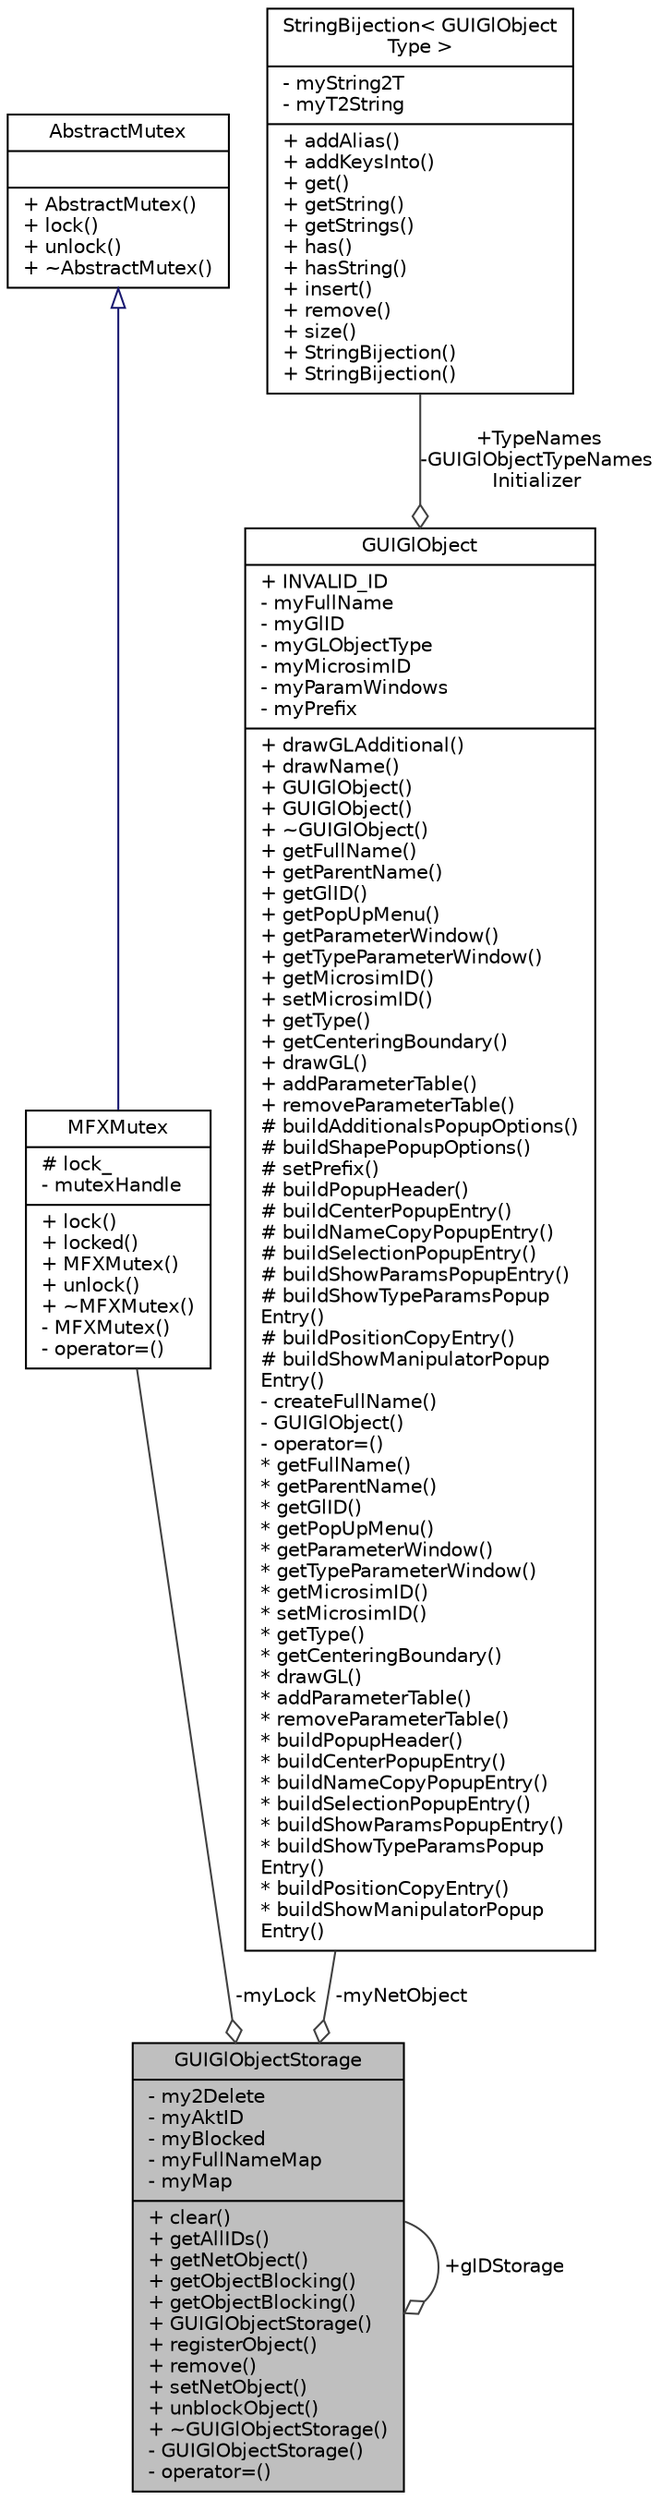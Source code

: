 digraph "GUIGlObjectStorage"
{
  edge [fontname="Helvetica",fontsize="10",labelfontname="Helvetica",labelfontsize="10"];
  node [fontname="Helvetica",fontsize="10",shape=record];
  Node1 [label="{GUIGlObjectStorage\n|- my2Delete\l- myAktID\l- myBlocked\l- myFullNameMap\l- myMap\l|+ clear()\l+ getAllIDs()\l+ getNetObject()\l+ getObjectBlocking()\l+ getObjectBlocking()\l+ GUIGlObjectStorage()\l+ registerObject()\l+ remove()\l+ setNetObject()\l+ unblockObject()\l+ ~GUIGlObjectStorage()\l- GUIGlObjectStorage()\l- operator=()\l}",height=0.2,width=0.4,color="black", fillcolor="grey75", style="filled", fontcolor="black"];
  Node2 -> Node1 [color="grey25",fontsize="10",style="solid",label=" -myLock" ,arrowhead="odiamond",fontname="Helvetica"];
  Node2 [label="{MFXMutex\n|# lock_\l- mutexHandle\l|+ lock()\l+ locked()\l+ MFXMutex()\l+ unlock()\l+ ~MFXMutex()\l- MFXMutex()\l- operator=()\l}",height=0.2,width=0.4,color="black", fillcolor="white", style="filled",URL="$d9/d79/class_m_f_x_mutex.html"];
  Node3 -> Node2 [dir="back",color="midnightblue",fontsize="10",style="solid",arrowtail="onormal",fontname="Helvetica"];
  Node3 [label="{AbstractMutex\n||+ AbstractMutex()\l+ lock()\l+ unlock()\l+ ~AbstractMutex()\l}",height=0.2,width=0.4,color="black", fillcolor="white", style="filled",URL="$d1/d30/class_abstract_mutex.html",tooltip="An abstract class for encapsulating mutex implementations. "];
  Node4 -> Node1 [color="grey25",fontsize="10",style="solid",label=" -myNetObject" ,arrowhead="odiamond",fontname="Helvetica"];
  Node4 [label="{GUIGlObject\n|+ INVALID_ID\l- myFullName\l- myGlID\l- myGLObjectType\l- myMicrosimID\l- myParamWindows\l- myPrefix\l|+ drawGLAdditional()\l+ drawName()\l+ GUIGlObject()\l+ GUIGlObject()\l+ ~GUIGlObject()\l+ getFullName()\l+ getParentName()\l+ getGlID()\l+ getPopUpMenu()\l+ getParameterWindow()\l+ getTypeParameterWindow()\l+ getMicrosimID()\l+ setMicrosimID()\l+ getType()\l+ getCenteringBoundary()\l+ drawGL()\l+ addParameterTable()\l+ removeParameterTable()\l# buildAdditionalsPopupOptions()\l# buildShapePopupOptions()\l# setPrefix()\l# buildPopupHeader()\l# buildCenterPopupEntry()\l# buildNameCopyPopupEntry()\l# buildSelectionPopupEntry()\l# buildShowParamsPopupEntry()\l# buildShowTypeParamsPopup\lEntry()\l# buildPositionCopyEntry()\l# buildShowManipulatorPopup\lEntry()\l- createFullName()\l- GUIGlObject()\l- operator=()\l* getFullName()\l* getParentName()\l* getGlID()\l* getPopUpMenu()\l* getParameterWindow()\l* getTypeParameterWindow()\l* getMicrosimID()\l* setMicrosimID()\l* getType()\l* getCenteringBoundary()\l* drawGL()\l* addParameterTable()\l* removeParameterTable()\l* buildPopupHeader()\l* buildCenterPopupEntry()\l* buildNameCopyPopupEntry()\l* buildSelectionPopupEntry()\l* buildShowParamsPopupEntry()\l* buildShowTypeParamsPopup\lEntry()\l* buildPositionCopyEntry()\l* buildShowManipulatorPopup\lEntry()\l}",height=0.2,width=0.4,color="black", fillcolor="white", style="filled",URL="$de/d94/class_g_u_i_gl_object.html"];
  Node5 -> Node4 [color="grey25",fontsize="10",style="solid",label=" +TypeNames\n-GUIGlObjectTypeNames\lInitializer" ,arrowhead="odiamond",fontname="Helvetica"];
  Node5 [label="{StringBijection\< GUIGlObject\lType \>\n|- myString2T\l- myT2String\l|+ addAlias()\l+ addKeysInto()\l+ get()\l+ getString()\l+ getStrings()\l+ has()\l+ hasString()\l+ insert()\l+ remove()\l+ size()\l+ StringBijection()\l+ StringBijection()\l}",height=0.2,width=0.4,color="black", fillcolor="white", style="filled",URL="$d5/d41/class_string_bijection.html"];
  Node1 -> Node1 [color="grey25",fontsize="10",style="solid",label=" +gIDStorage" ,arrowhead="odiamond",fontname="Helvetica"];
}

